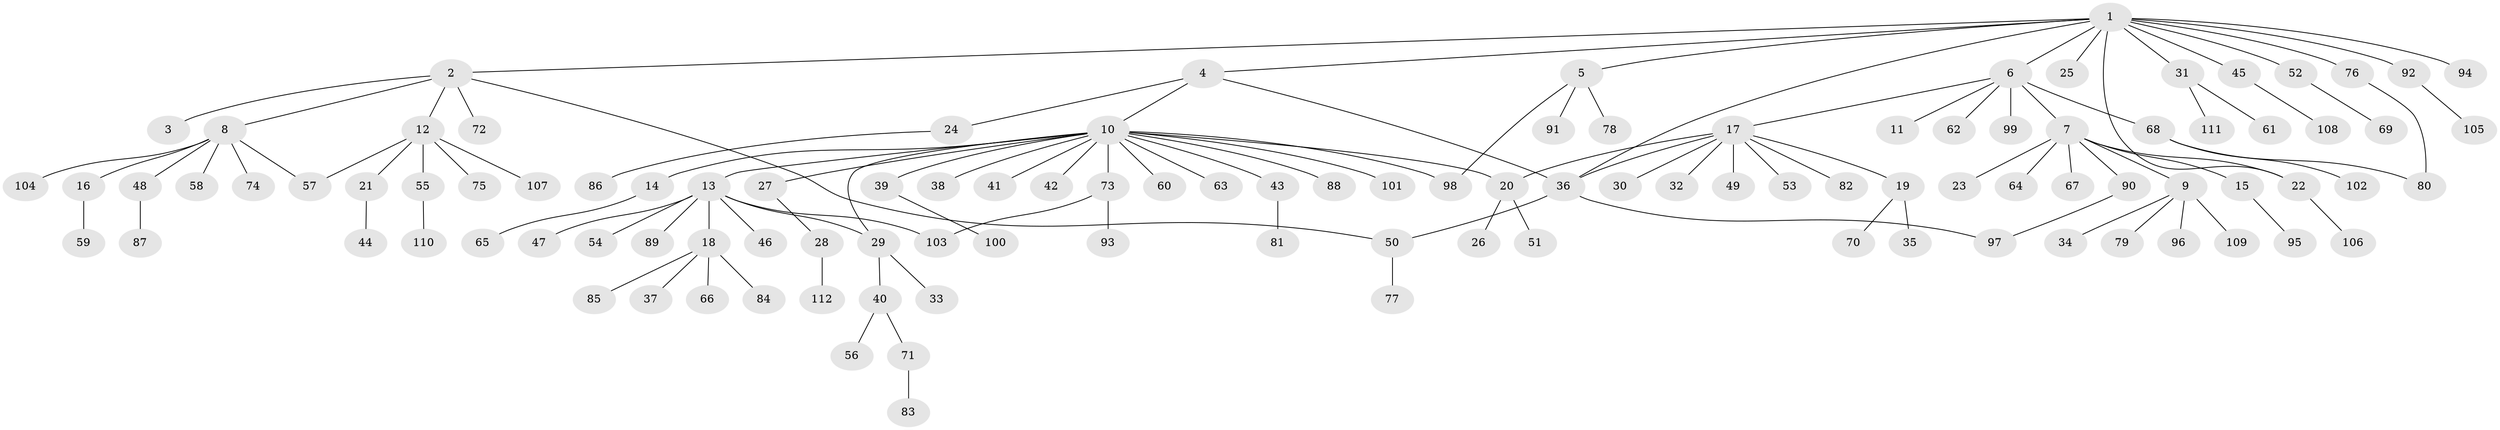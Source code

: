 // coarse degree distribution, {11: 0.014705882352941176, 5: 0.058823529411764705, 1: 0.5882352941176471, 4: 0.058823529411764705, 2: 0.19117647058823528, 6: 0.014705882352941176, 16: 0.014705882352941176, 7: 0.014705882352941176, 8: 0.014705882352941176, 3: 0.029411764705882353}
// Generated by graph-tools (version 1.1) at 2025/50/03/04/25 22:50:17]
// undirected, 112 vertices, 122 edges
graph export_dot {
  node [color=gray90,style=filled];
  1;
  2;
  3;
  4;
  5;
  6;
  7;
  8;
  9;
  10;
  11;
  12;
  13;
  14;
  15;
  16;
  17;
  18;
  19;
  20;
  21;
  22;
  23;
  24;
  25;
  26;
  27;
  28;
  29;
  30;
  31;
  32;
  33;
  34;
  35;
  36;
  37;
  38;
  39;
  40;
  41;
  42;
  43;
  44;
  45;
  46;
  47;
  48;
  49;
  50;
  51;
  52;
  53;
  54;
  55;
  56;
  57;
  58;
  59;
  60;
  61;
  62;
  63;
  64;
  65;
  66;
  67;
  68;
  69;
  70;
  71;
  72;
  73;
  74;
  75;
  76;
  77;
  78;
  79;
  80;
  81;
  82;
  83;
  84;
  85;
  86;
  87;
  88;
  89;
  90;
  91;
  92;
  93;
  94;
  95;
  96;
  97;
  98;
  99;
  100;
  101;
  102;
  103;
  104;
  105;
  106;
  107;
  108;
  109;
  110;
  111;
  112;
  1 -- 2;
  1 -- 4;
  1 -- 5;
  1 -- 6;
  1 -- 22;
  1 -- 25;
  1 -- 31;
  1 -- 36;
  1 -- 45;
  1 -- 52;
  1 -- 76;
  1 -- 92;
  1 -- 94;
  2 -- 3;
  2 -- 8;
  2 -- 12;
  2 -- 50;
  2 -- 72;
  4 -- 10;
  4 -- 24;
  4 -- 36;
  5 -- 78;
  5 -- 91;
  5 -- 98;
  6 -- 7;
  6 -- 11;
  6 -- 17;
  6 -- 62;
  6 -- 68;
  6 -- 99;
  7 -- 9;
  7 -- 15;
  7 -- 22;
  7 -- 23;
  7 -- 64;
  7 -- 67;
  7 -- 90;
  8 -- 16;
  8 -- 48;
  8 -- 57;
  8 -- 58;
  8 -- 74;
  8 -- 104;
  9 -- 34;
  9 -- 79;
  9 -- 96;
  9 -- 109;
  10 -- 13;
  10 -- 14;
  10 -- 20;
  10 -- 27;
  10 -- 29;
  10 -- 38;
  10 -- 39;
  10 -- 41;
  10 -- 42;
  10 -- 43;
  10 -- 60;
  10 -- 63;
  10 -- 73;
  10 -- 88;
  10 -- 98;
  10 -- 101;
  12 -- 21;
  12 -- 55;
  12 -- 57;
  12 -- 75;
  12 -- 107;
  13 -- 18;
  13 -- 29;
  13 -- 46;
  13 -- 47;
  13 -- 54;
  13 -- 89;
  13 -- 103;
  14 -- 65;
  15 -- 95;
  16 -- 59;
  17 -- 19;
  17 -- 20;
  17 -- 30;
  17 -- 32;
  17 -- 36;
  17 -- 49;
  17 -- 53;
  17 -- 82;
  18 -- 37;
  18 -- 66;
  18 -- 84;
  18 -- 85;
  19 -- 35;
  19 -- 70;
  20 -- 26;
  20 -- 51;
  21 -- 44;
  22 -- 106;
  24 -- 86;
  27 -- 28;
  28 -- 112;
  29 -- 33;
  29 -- 40;
  31 -- 61;
  31 -- 111;
  36 -- 50;
  36 -- 97;
  39 -- 100;
  40 -- 56;
  40 -- 71;
  43 -- 81;
  45 -- 108;
  48 -- 87;
  50 -- 77;
  52 -- 69;
  55 -- 110;
  68 -- 80;
  68 -- 102;
  71 -- 83;
  73 -- 93;
  73 -- 103;
  76 -- 80;
  90 -- 97;
  92 -- 105;
}
